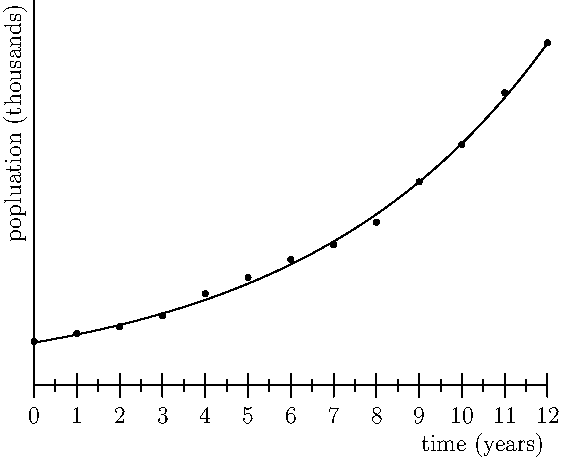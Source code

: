 size(10cm);
import graph;
yaxis("popluation (thousands)",0,9);
xaxis("time (years)",0,12,Ticks());
dot((0,1.032));
dot((1,1.214));
dot((2,1.372));
dot((3,1.629));
dot((4,2.143));
dot((5,2.520));
dot((6,2.940));
dot((7,3.292));
dot((8,3.813));
dot((9,4.757));
dot((10,5.632));
dot((11,6.842));
dot((12,8.010));
real f(real x) {return 2^(x/4);}
draw(graph(f,0,12));
